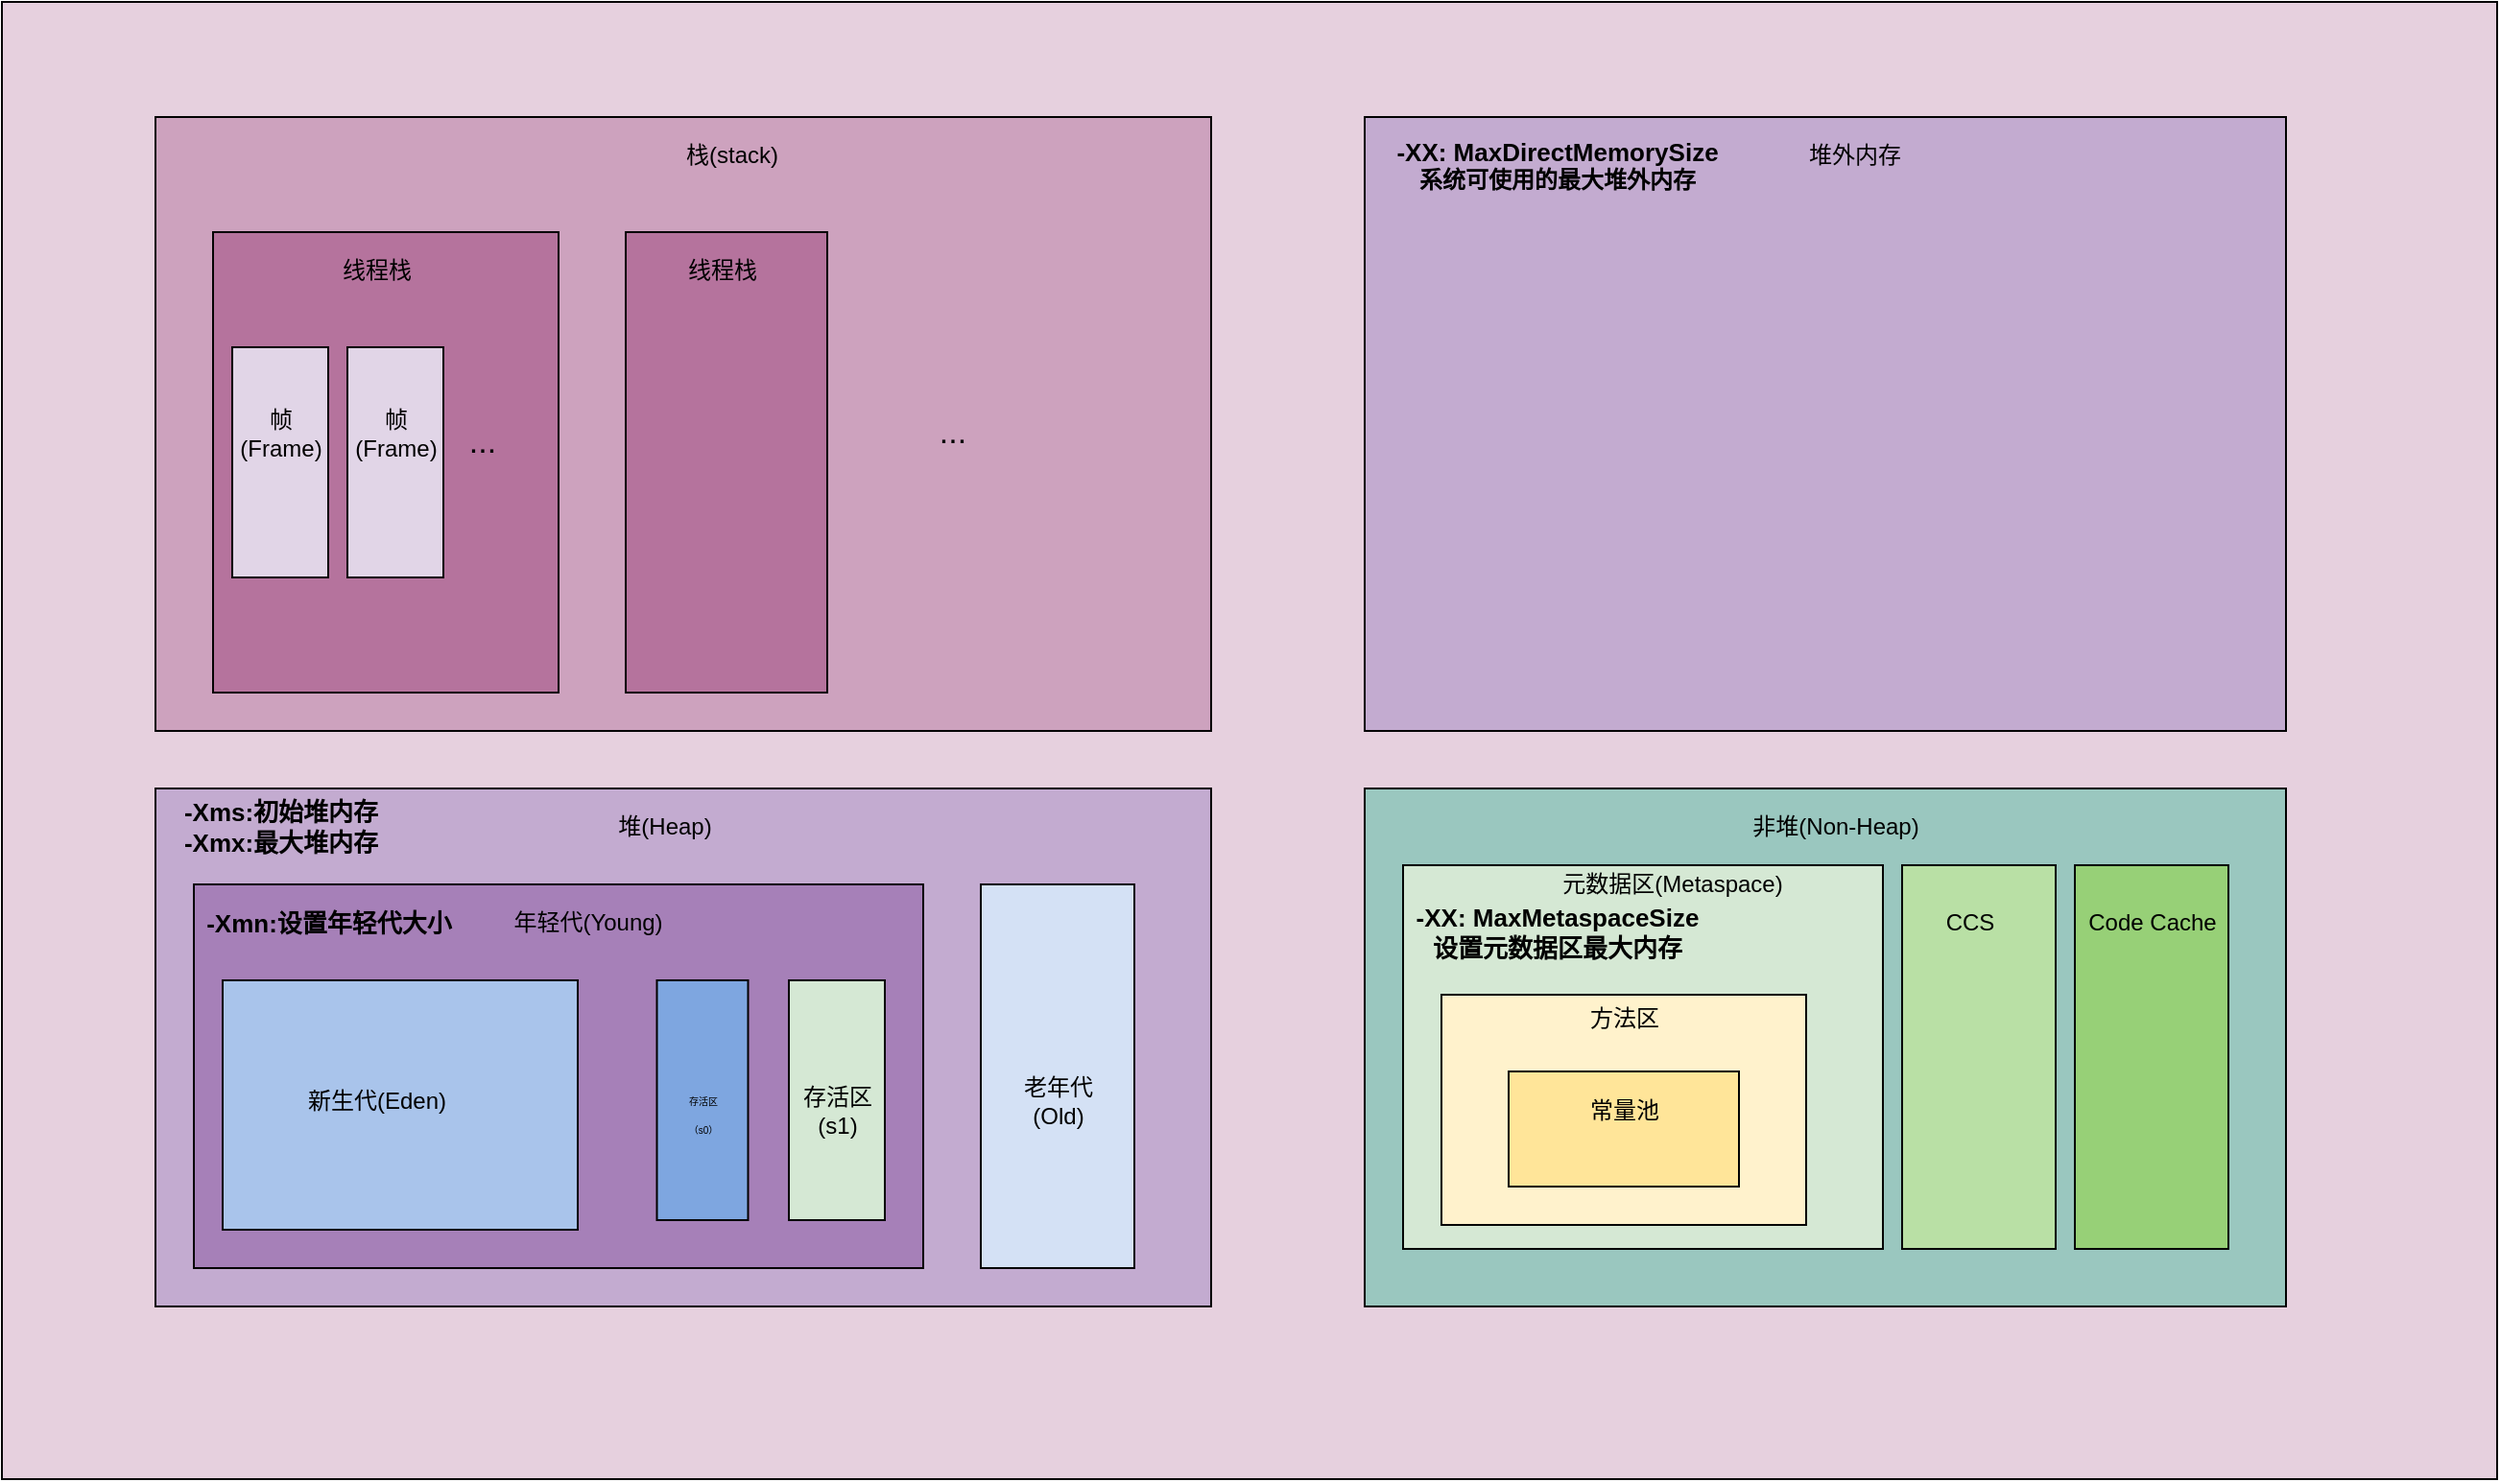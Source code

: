 <mxfile version="14.1.2"><diagram id="otgP1gCbQtBS9yBH3fOV" name="Page-1"><mxGraphModel dx="1422" dy="762" grid="1" gridSize="10" guides="1" tooltips="1" connect="1" arrows="1" fold="1" page="1" pageScale="1" pageWidth="1500" pageHeight="1500" math="0" shadow="0"><root><mxCell id="0"/><mxCell id="1" parent="0"/><mxCell id="f_a2x0ZIwFv5qxDNntP8-1" value="" style="rounded=0;whiteSpace=wrap;html=1;fillColor=#E6D0DE;" vertex="1" parent="1"><mxGeometry x="60" y="30" width="1300" height="770" as="geometry"/></mxCell><mxCell id="f_a2x0ZIwFv5qxDNntP8-2" value="" style="rounded=0;whiteSpace=wrap;html=1;fillColor=#C3ABD0;" vertex="1" parent="1"><mxGeometry x="140" y="440" width="550" height="270" as="geometry"/></mxCell><mxCell id="f_a2x0ZIwFv5qxDNntP8-3" value="" style="rounded=0;whiteSpace=wrap;html=1;fillColor=#A680B8;" vertex="1" parent="1"><mxGeometry x="160" y="490" width="380" height="200" as="geometry"/></mxCell><mxCell id="f_a2x0ZIwFv5qxDNntP8-5" value="" style="rounded=0;whiteSpace=wrap;html=1;fillColor=#D4E1F5;" vertex="1" parent="1"><mxGeometry x="570" y="490" width="80" height="200" as="geometry"/></mxCell><mxCell id="f_a2x0ZIwFv5qxDNntP8-7" value="" style="rounded=0;whiteSpace=wrap;html=1;fillColor=#9AC7BF;" vertex="1" parent="1"><mxGeometry x="770" y="440" width="480" height="270" as="geometry"/></mxCell><mxCell id="f_a2x0ZIwFv5qxDNntP8-10" value="" style="rounded=0;whiteSpace=wrap;html=1;fillColor=#CDA2BE;" vertex="1" parent="1"><mxGeometry x="140" y="90" width="550" height="320" as="geometry"/></mxCell><mxCell id="f_a2x0ZIwFv5qxDNntP8-11" value="" style="rounded=0;whiteSpace=wrap;html=1;fillColor=#C3ABD0;" vertex="1" parent="1"><mxGeometry x="770" y="90" width="480" height="320" as="geometry"/></mxCell><mxCell id="f_a2x0ZIwFv5qxDNntP8-12" value="" style="rounded=0;whiteSpace=wrap;html=1;fillColor=#D5E8D4;" vertex="1" parent="1"><mxGeometry x="790" y="480" width="250" height="200" as="geometry"/></mxCell><mxCell id="f_a2x0ZIwFv5qxDNntP8-15" value="" style="rounded=0;whiteSpace=wrap;html=1;fillColor=#B9E0A5;" vertex="1" parent="1"><mxGeometry x="1050" y="480" width="80" height="200" as="geometry"/></mxCell><mxCell id="f_a2x0ZIwFv5qxDNntP8-16" value="" style="rounded=0;whiteSpace=wrap;html=1;fillColor=#97D077;" vertex="1" parent="1"><mxGeometry x="1140" y="480" width="80" height="200" as="geometry"/></mxCell><mxCell id="f_a2x0ZIwFv5qxDNntP8-18" value="" style="rounded=0;whiteSpace=wrap;html=1;fillColor=#B5739D;" vertex="1" parent="1"><mxGeometry x="170" y="150" width="180" height="240" as="geometry"/></mxCell><mxCell id="f_a2x0ZIwFv5qxDNntP8-19" value="" style="rounded=0;whiteSpace=wrap;html=1;fillColor=#E1D5E7;" vertex="1" parent="1"><mxGeometry x="180" y="210" width="50" height="120" as="geometry"/></mxCell><mxCell id="f_a2x0ZIwFv5qxDNntP8-20" value="" style="rounded=0;whiteSpace=wrap;html=1;fillColor=#E1D5E7;" vertex="1" parent="1"><mxGeometry x="240" y="210" width="50" height="120" as="geometry"/></mxCell><mxCell id="f_a2x0ZIwFv5qxDNntP8-21" value="" style="rounded=0;whiteSpace=wrap;html=1;fillColor=#B5739D;" vertex="1" parent="1"><mxGeometry x="385" y="150" width="105" height="240" as="geometry"/></mxCell><mxCell id="f_a2x0ZIwFv5qxDNntP8-26" value="" style="rounded=0;whiteSpace=wrap;html=1;fillColor=#A9C4EB;" vertex="1" parent="1"><mxGeometry x="175" y="540" width="185" height="130" as="geometry"/></mxCell><mxCell id="f_a2x0ZIwFv5qxDNntP8-27" value="" style="rounded=0;whiteSpace=wrap;html=1;fillColor=#7EA6E0;" vertex="1" parent="1"><mxGeometry x="401.25" y="540" width="47.5" height="125" as="geometry"/></mxCell><mxCell id="f_a2x0ZIwFv5qxDNntP8-29" value="" style="rounded=0;whiteSpace=wrap;html=1;fillColor=#D5E8D4;" vertex="1" parent="1"><mxGeometry x="470" y="540" width="50" height="125" as="geometry"/></mxCell><mxCell id="f_a2x0ZIwFv5qxDNntP8-30" value="新生代(Eden)" style="text;html=1;resizable=0;autosize=1;align=center;verticalAlign=middle;points=[];fillColor=none;strokeColor=none;rounded=0;" vertex="1" parent="1"><mxGeometry x="210" y="592.5" width="90" height="20" as="geometry"/></mxCell><mxCell id="f_a2x0ZIwFv5qxDNntP8-31" value="&lt;font style=&quot;font-size: 5px&quot;&gt;存活区&lt;br style=&quot;font-size: 5px&quot;&gt;（s0）&lt;/font&gt;" style="text;html=1;resizable=0;autosize=1;align=center;verticalAlign=middle;points=[];fillColor=none;strokeColor=none;rounded=0;" vertex="1" parent="1"><mxGeometry x="400" y="592.5" width="50" height="30" as="geometry"/></mxCell><mxCell id="f_a2x0ZIwFv5qxDNntP8-32" value="存活区&lt;br&gt;(s1)" style="text;html=1;resizable=0;autosize=1;align=center;verticalAlign=middle;points=[];fillColor=none;strokeColor=none;rounded=0;" vertex="1" parent="1"><mxGeometry x="470" y="592.5" width="50" height="30" as="geometry"/></mxCell><mxCell id="f_a2x0ZIwFv5qxDNntP8-33" value="老年代&lt;br&gt;(Old)" style="text;html=1;resizable=0;autosize=1;align=center;verticalAlign=middle;points=[];fillColor=none;strokeColor=none;rounded=0;" vertex="1" parent="1"><mxGeometry x="585" y="587.5" width="50" height="30" as="geometry"/></mxCell><mxCell id="f_a2x0ZIwFv5qxDNntP8-34" value="年轻代(Young)" style="text;html=1;resizable=0;autosize=1;align=center;verticalAlign=middle;points=[];fillColor=none;strokeColor=none;rounded=0;" vertex="1" parent="1"><mxGeometry x="320" y="500" width="90" height="20" as="geometry"/></mxCell><mxCell id="f_a2x0ZIwFv5qxDNntP8-35" value="堆(Heap)" style="text;html=1;resizable=0;autosize=1;align=center;verticalAlign=middle;points=[];fillColor=none;strokeColor=none;rounded=0;" vertex="1" parent="1"><mxGeometry x="375" y="450" width="60" height="20" as="geometry"/></mxCell><mxCell id="f_a2x0ZIwFv5qxDNntP8-36" value="非堆(Non-Heap)" style="text;html=1;resizable=0;autosize=1;align=center;verticalAlign=middle;points=[];fillColor=none;strokeColor=none;rounded=0;" vertex="1" parent="1"><mxGeometry x="965" y="450" width="100" height="20" as="geometry"/></mxCell><mxCell id="f_a2x0ZIwFv5qxDNntP8-37" value="元数据区(Metaspace)" style="text;html=1;resizable=0;autosize=1;align=center;verticalAlign=middle;points=[];fillColor=none;strokeColor=none;rounded=0;" vertex="1" parent="1"><mxGeometry x="865" y="480" width="130" height="20" as="geometry"/></mxCell><mxCell id="f_a2x0ZIwFv5qxDNntP8-38" value="CCS" style="text;html=1;resizable=0;autosize=1;align=center;verticalAlign=middle;points=[];fillColor=none;strokeColor=none;rounded=0;" vertex="1" parent="1"><mxGeometry x="1065" y="500" width="40" height="20" as="geometry"/></mxCell><mxCell id="f_a2x0ZIwFv5qxDNntP8-39" value="Code Cache" style="text;html=1;resizable=0;autosize=1;align=center;verticalAlign=middle;points=[];fillColor=none;strokeColor=none;rounded=0;" vertex="1" parent="1"><mxGeometry x="1140" y="500" width="80" height="20" as="geometry"/></mxCell><mxCell id="f_a2x0ZIwFv5qxDNntP8-40" value="栈(stack)" style="text;html=1;resizable=0;autosize=1;align=center;verticalAlign=middle;points=[];fillColor=none;strokeColor=none;rounded=0;" vertex="1" parent="1"><mxGeometry x="410" y="100" width="60" height="20" as="geometry"/></mxCell><mxCell id="f_a2x0ZIwFv5qxDNntP8-44" value="线程栈" style="text;html=1;resizable=0;autosize=1;align=center;verticalAlign=middle;points=[];fillColor=none;strokeColor=none;rounded=0;" vertex="1" parent="1"><mxGeometry x="230" y="160" width="50" height="20" as="geometry"/></mxCell><mxCell id="f_a2x0ZIwFv5qxDNntP8-45" value="帧&lt;br&gt;(Frame)" style="text;html=1;resizable=0;autosize=1;align=center;verticalAlign=middle;points=[];fillColor=none;strokeColor=none;rounded=0;" vertex="1" parent="1"><mxGeometry x="175" y="240" width="60" height="30" as="geometry"/></mxCell><mxCell id="f_a2x0ZIwFv5qxDNntP8-46" value="帧&lt;br&gt;(Frame)" style="text;html=1;resizable=0;autosize=1;align=center;verticalAlign=middle;points=[];fillColor=none;strokeColor=none;rounded=0;" vertex="1" parent="1"><mxGeometry x="235" y="240" width="60" height="30" as="geometry"/></mxCell><mxCell id="f_a2x0ZIwFv5qxDNntP8-49" value="线程栈" style="text;html=1;resizable=0;autosize=1;align=center;verticalAlign=middle;points=[];fillColor=none;strokeColor=none;rounded=0;" vertex="1" parent="1"><mxGeometry x="410" y="160" width="50" height="20" as="geometry"/></mxCell><mxCell id="f_a2x0ZIwFv5qxDNntP8-52" value="堆外内存" style="text;html=1;resizable=0;autosize=1;align=center;verticalAlign=middle;points=[];fillColor=none;strokeColor=none;rounded=0;" vertex="1" parent="1"><mxGeometry x="995" y="100" width="60" height="20" as="geometry"/></mxCell><mxCell id="f_a2x0ZIwFv5qxDNntP8-53" value="" style="rounded=0;whiteSpace=wrap;html=1;fillColor=#FFF2CC;" vertex="1" parent="1"><mxGeometry x="810" y="547.5" width="190" height="120" as="geometry"/></mxCell><mxCell id="f_a2x0ZIwFv5qxDNntP8-54" value="" style="rounded=0;whiteSpace=wrap;html=1;fillColor=#FFE599;" vertex="1" parent="1"><mxGeometry x="845" y="587.5" width="120" height="60" as="geometry"/></mxCell><mxCell id="f_a2x0ZIwFv5qxDNntP8-55" value="常量池" style="text;html=1;resizable=0;autosize=1;align=center;verticalAlign=middle;points=[];fillColor=none;strokeColor=none;rounded=0;" vertex="1" parent="1"><mxGeometry x="880" y="597.5" width="50" height="20" as="geometry"/></mxCell><mxCell id="f_a2x0ZIwFv5qxDNntP8-56" value="方法区" style="text;html=1;resizable=0;autosize=1;align=center;verticalAlign=middle;points=[];fillColor=none;strokeColor=none;rounded=0;" vertex="1" parent="1"><mxGeometry x="880" y="550" width="50" height="20" as="geometry"/></mxCell><mxCell id="f_a2x0ZIwFv5qxDNntP8-57" value="&lt;font style=&quot;font-size: 17px&quot;&gt;...&lt;/font&gt;" style="text;html=1;resizable=0;autosize=1;align=center;verticalAlign=middle;points=[];fillColor=none;strokeColor=none;rounded=0;" vertex="1" parent="1"><mxGeometry x="295" y="250" width="30" height="20" as="geometry"/></mxCell><mxCell id="f_a2x0ZIwFv5qxDNntP8-59" value="&lt;font style=&quot;font-size: 17px&quot;&gt;...&lt;/font&gt;" style="text;html=1;resizable=0;autosize=1;align=center;verticalAlign=middle;points=[];fillColor=none;strokeColor=none;rounded=0;" vertex="1" parent="1"><mxGeometry x="540" y="245" width="30" height="20" as="geometry"/></mxCell><mxCell id="f_a2x0ZIwFv5qxDNntP8-62" value="&lt;b style=&quot;font-size: 13px&quot;&gt;-Xms:初始堆内存&lt;br&gt;-Xmx:最大堆内存&lt;/b&gt;" style="text;html=1;resizable=0;autosize=1;align=center;verticalAlign=middle;points=[];fillColor=none;strokeColor=none;rounded=0;" vertex="1" parent="1"><mxGeometry x="145" y="445" width="120" height="30" as="geometry"/></mxCell><mxCell id="f_a2x0ZIwFv5qxDNntP8-63" value="&lt;b&gt;&lt;font style=&quot;font-size: 13px&quot;&gt;-Xmn:设置年轻代大小&lt;/font&gt;&lt;br&gt;&lt;/b&gt;" style="text;html=1;resizable=0;autosize=1;align=center;verticalAlign=middle;points=[];fillColor=none;strokeColor=none;rounded=0;" vertex="1" parent="1"><mxGeometry x="160" y="500" width="140" height="20" as="geometry"/></mxCell><mxCell id="f_a2x0ZIwFv5qxDNntP8-64" value="&lt;b&gt;&lt;font style=&quot;font-size: 13px&quot;&gt;-XX: MaxMetaspaceSize&lt;br&gt;设置元数据区最大内存&lt;/font&gt;&lt;br&gt;&lt;/b&gt;" style="text;html=1;resizable=0;autosize=1;align=center;verticalAlign=middle;points=[];fillColor=none;strokeColor=none;rounded=0;" vertex="1" parent="1"><mxGeometry x="790" y="500" width="160" height="30" as="geometry"/></mxCell><mxCell id="f_a2x0ZIwFv5qxDNntP8-65" value="&lt;b&gt;&lt;font style=&quot;font-size: 13px&quot;&gt;-XX: MaxDirectMemorySize&lt;br&gt;&lt;/font&gt;系统可使用的最大堆外内存&lt;br&gt;&lt;/b&gt;" style="text;html=1;resizable=0;autosize=1;align=center;verticalAlign=middle;points=[];fillColor=none;strokeColor=none;rounded=0;" vertex="1" parent="1"><mxGeometry x="780" y="100" width="180" height="30" as="geometry"/></mxCell></root></mxGraphModel></diagram></mxfile>